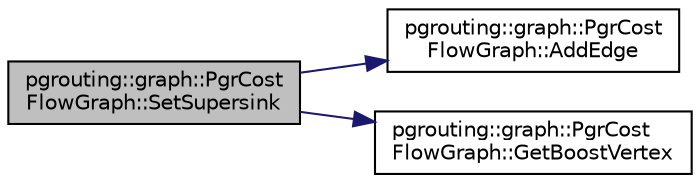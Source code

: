 digraph "pgrouting::graph::PgrCostFlowGraph::SetSupersink"
{
  edge [fontname="Helvetica",fontsize="10",labelfontname="Helvetica",labelfontsize="10"];
  node [fontname="Helvetica",fontsize="10",shape=record];
  rankdir="LR";
  Node153 [label="pgrouting::graph::PgrCost\lFlowGraph::SetSupersink",height=0.2,width=0.4,color="black", fillcolor="grey75", style="filled", fontcolor="black"];
  Node153 -> Node154 [color="midnightblue",fontsize="10",style="solid",fontname="Helvetica"];
  Node154 [label="pgrouting::graph::PgrCost\lFlowGraph::AddEdge",height=0.2,width=0.4,color="black", fillcolor="white", style="filled",URL="$classpgrouting_1_1graph_1_1PgrCostFlowGraph.html#ae332714d0cac50310333a89b2912954b"];
  Node153 -> Node155 [color="midnightblue",fontsize="10",style="solid",fontname="Helvetica"];
  Node155 [label="pgrouting::graph::PgrCost\lFlowGraph::GetBoostVertex",height=0.2,width=0.4,color="black", fillcolor="white", style="filled",URL="$classpgrouting_1_1graph_1_1PgrCostFlowGraph.html#ab314d49f7903e377554144cdf6e780f9"];
}
